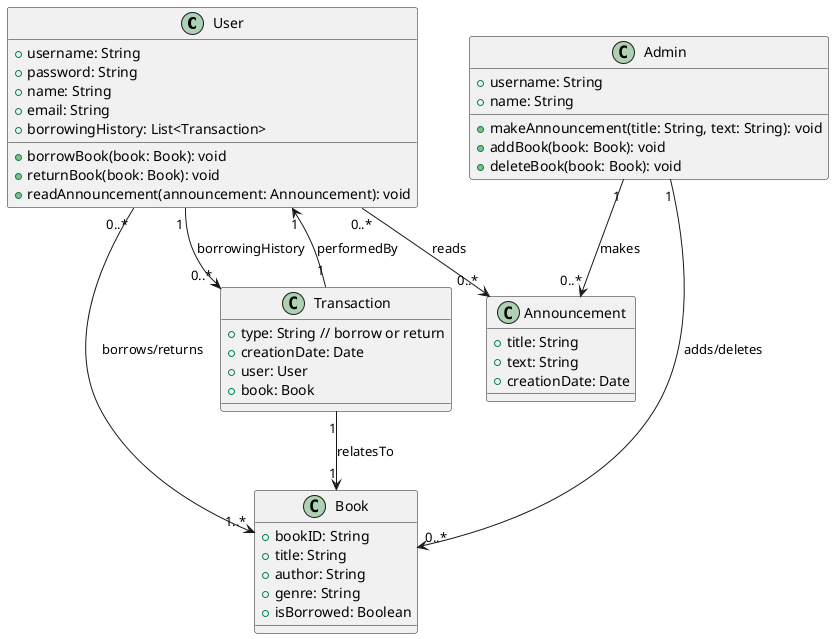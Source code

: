 @startuml

class User {
    +username: String
    +password: String
    +name: String
    +email: String
    +borrowingHistory: List<Transaction>
    +borrowBook(book: Book): void
    +returnBook(book: Book): void
    +readAnnouncement(announcement: Announcement): void
}

class Admin {
    +username: String
    +name: String
    +makeAnnouncement(title: String, text: String): void
    +addBook(book: Book): void
    +deleteBook(book: Book): void
}

class Book {
    +bookID: String
    +title: String
    +author: String
    +genre: String
    +isBorrowed: Boolean
}

class Transaction {
    +type: String // borrow or return
    +creationDate: Date
    +user: User
    +book: Book
}

class Announcement {
    +title: String
    +text: String
    +creationDate: Date
}

User "1" --> "0..*" Transaction: borrowingHistory
User "0..*" --> "1..*" Book: borrows/returns
User "0..*" --> "0..*" Announcement: reads

Admin "1" --> "0..*" Announcement: makes
Admin "1" --> "0..*" Book: adds/deletes

Transaction "1" --> "1" Book: relatesTo
Transaction "1" --> "1" User: performedBy

@enduml
